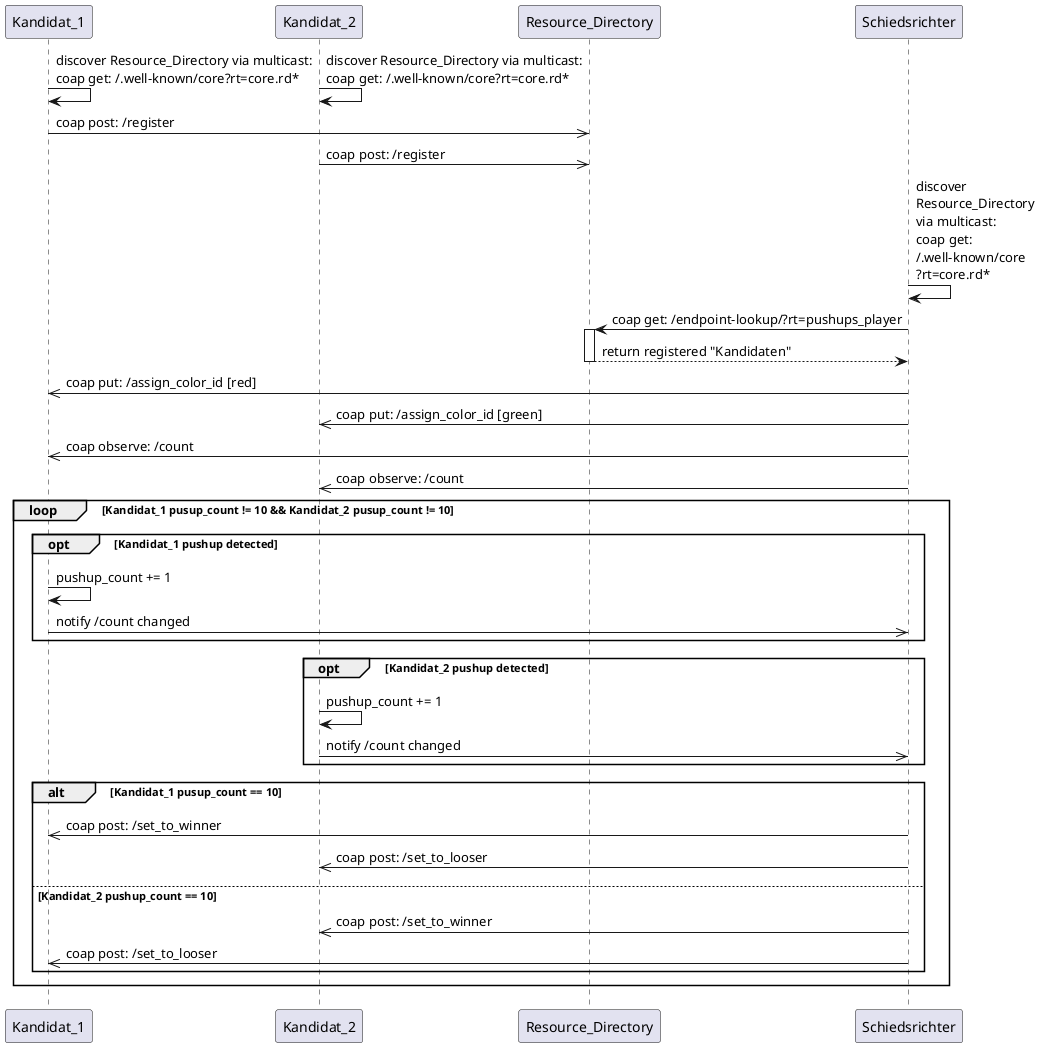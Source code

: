 @startuml Kommunikation
participant Kandidat_1
participant Kandidat_2
participant Resource_Directory
participant Schiedsrichter

!pragma teoz true
Kandidat_1 -> Kandidat_1: discover Resource_Directory via multicast:\ncoap get: /.well-known/core?rt=core.rd*
&Kandidat_2 -> Kandidat_2: discover Resource_Directory via multicast:\ncoap get: /.well-known/core?rt=core.rd*
Kandidat_1 ->> Resource_Directory: coap post: /register
Kandidat_2 ->> Resource_Directory: coap post: /register
Schiedsrichter -> Schiedsrichter: discover\nResource_Directory\nvia multicast:\ncoap get:\n/.well-known/core\n?rt=core.rd*
Schiedsrichter -> Resource_Directory: coap get: /endpoint-lookup/?rt=pushups_player
activate Resource_Directory
Resource_Directory --> Schiedsrichter: return registered "Kandidaten"
deactivate Resource_Directory
Schiedsrichter ->> Kandidat_1: coap put: /assign_color_id [red]
Schiedsrichter ->> Kandidat_2: coap put: /assign_color_id [green]
Schiedsrichter ->> Kandidat_1: coap observe: /count
Schiedsrichter ->> Kandidat_2: coap observe: /count
loop Kandidat_1 pusup_count != 10 && Kandidat_2 pusup_count != 10
    opt Kandidat_1 pushup detected
        Kandidat_1 -> Kandidat_1: pushup_count += 1
        Kandidat_1 ->> Schiedsrichter: notify /count changed
    end
    opt Kandidat_2 pushup detected
        Kandidat_2 -> Kandidat_2: pushup_count += 1
        Kandidat_2 ->> Schiedsrichter: notify /count changed
    end
    alt Kandidat_1 pusup_count == 10
        Schiedsrichter ->> Kandidat_1: coap post: /set_to_winner
        Schiedsrichter ->> Kandidat_2: coap post: /set_to_looser
    else Kandidat_2 pushup_count == 10
        Schiedsrichter ->> Kandidat_2: coap post: /set_to_winner
        Schiedsrichter ->> Kandidat_1: coap post: /set_to_looser
    end
end
@enduml
